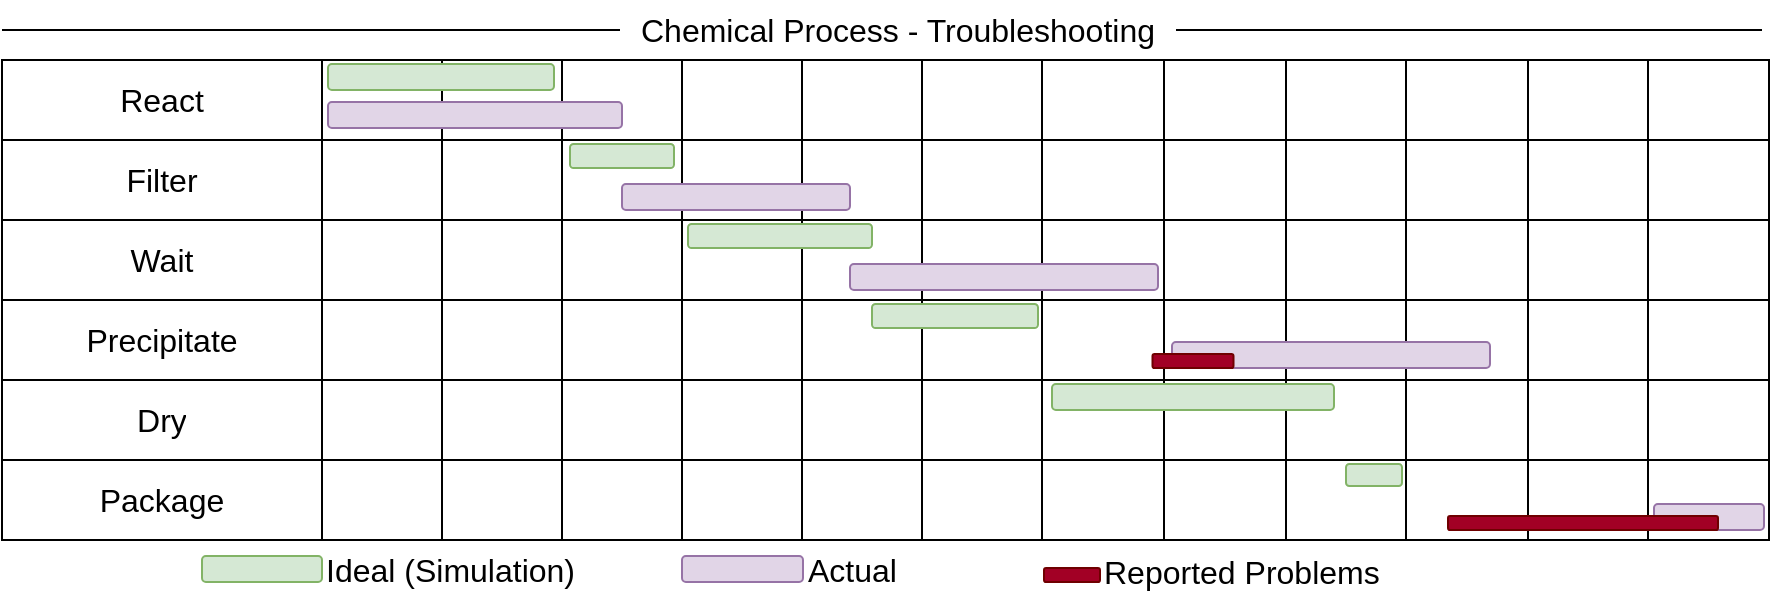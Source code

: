 <mxfile version="21.4.0" type="device">
  <diagram name="Page-1" id="h8MpHNE2w81b_B6gdyB-">
    <mxGraphModel dx="1377" dy="525" grid="0" gridSize="10" guides="1" tooltips="1" connect="1" arrows="1" fold="1" page="0" pageScale="1" pageWidth="1169" pageHeight="827" math="0" shadow="0">
      <root>
        <mxCell id="0" />
        <mxCell id="1" parent="0" />
        <mxCell id="vI6AWbMbZV98hCTdLwHw-1" value="" style="shape=table;startSize=0;container=1;collapsible=0;childLayout=tableLayout;fontSize=16;" vertex="1" parent="1">
          <mxGeometry x="-81" y="105" width="883.5" height="240" as="geometry" />
        </mxCell>
        <mxCell id="vI6AWbMbZV98hCTdLwHw-2" value="" style="shape=tableRow;horizontal=0;startSize=0;swimlaneHead=0;swimlaneBody=0;strokeColor=inherit;top=0;left=0;bottom=0;right=0;collapsible=0;dropTarget=0;fillColor=none;points=[[0,0.5],[1,0.5]];portConstraint=eastwest;fontSize=16;" vertex="1" parent="vI6AWbMbZV98hCTdLwHw-1">
          <mxGeometry width="883.5" height="40" as="geometry" />
        </mxCell>
        <mxCell id="vI6AWbMbZV98hCTdLwHw-3" value="React" style="shape=partialRectangle;html=1;whiteSpace=wrap;connectable=0;strokeColor=inherit;overflow=hidden;fillColor=none;top=0;left=0;bottom=0;right=0;pointerEvents=1;fontSize=16;" vertex="1" parent="vI6AWbMbZV98hCTdLwHw-2">
          <mxGeometry width="160" height="40" as="geometry">
            <mxRectangle width="160" height="40" as="alternateBounds" />
          </mxGeometry>
        </mxCell>
        <mxCell id="vI6AWbMbZV98hCTdLwHw-4" value="" style="shape=partialRectangle;html=1;whiteSpace=wrap;connectable=0;strokeColor=inherit;overflow=hidden;fillColor=none;top=0;left=0;bottom=0;right=0;pointerEvents=1;fontSize=16;" vertex="1" parent="vI6AWbMbZV98hCTdLwHw-2">
          <mxGeometry x="160" width="60" height="40" as="geometry">
            <mxRectangle width="60" height="40" as="alternateBounds" />
          </mxGeometry>
        </mxCell>
        <mxCell id="vI6AWbMbZV98hCTdLwHw-5" value="" style="shape=partialRectangle;html=1;whiteSpace=wrap;connectable=0;strokeColor=inherit;overflow=hidden;fillColor=none;top=0;left=0;bottom=0;right=0;pointerEvents=1;fontSize=16;" vertex="1" parent="vI6AWbMbZV98hCTdLwHw-2">
          <mxGeometry x="220" width="60" height="40" as="geometry">
            <mxRectangle width="60" height="40" as="alternateBounds" />
          </mxGeometry>
        </mxCell>
        <mxCell id="vI6AWbMbZV98hCTdLwHw-6" value="" style="shape=partialRectangle;html=1;whiteSpace=wrap;connectable=0;strokeColor=inherit;overflow=hidden;fillColor=none;top=0;left=0;bottom=0;right=0;pointerEvents=1;fontSize=16;" vertex="1" parent="vI6AWbMbZV98hCTdLwHw-2">
          <mxGeometry x="280" width="60" height="40" as="geometry">
            <mxRectangle width="60" height="40" as="alternateBounds" />
          </mxGeometry>
        </mxCell>
        <mxCell id="vI6AWbMbZV98hCTdLwHw-7" value="" style="shape=partialRectangle;html=1;whiteSpace=wrap;connectable=0;strokeColor=inherit;overflow=hidden;fillColor=none;top=0;left=0;bottom=0;right=0;pointerEvents=1;fontSize=16;" vertex="1" parent="vI6AWbMbZV98hCTdLwHw-2">
          <mxGeometry x="340" width="60" height="40" as="geometry">
            <mxRectangle width="60" height="40" as="alternateBounds" />
          </mxGeometry>
        </mxCell>
        <mxCell id="vI6AWbMbZV98hCTdLwHw-8" value="" style="shape=partialRectangle;html=1;whiteSpace=wrap;connectable=0;strokeColor=inherit;overflow=hidden;fillColor=none;top=0;left=0;bottom=0;right=0;pointerEvents=1;fontSize=16;" vertex="1" parent="vI6AWbMbZV98hCTdLwHw-2">
          <mxGeometry x="400" width="60" height="40" as="geometry">
            <mxRectangle width="60" height="40" as="alternateBounds" />
          </mxGeometry>
        </mxCell>
        <mxCell id="vI6AWbMbZV98hCTdLwHw-9" value="" style="shape=partialRectangle;html=1;whiteSpace=wrap;connectable=0;strokeColor=inherit;overflow=hidden;fillColor=none;top=0;left=0;bottom=0;right=0;pointerEvents=1;fontSize=16;" vertex="1" parent="vI6AWbMbZV98hCTdLwHw-2">
          <mxGeometry x="460" width="60" height="40" as="geometry">
            <mxRectangle width="60" height="40" as="alternateBounds" />
          </mxGeometry>
        </mxCell>
        <mxCell id="vI6AWbMbZV98hCTdLwHw-10" value="" style="shape=partialRectangle;html=1;whiteSpace=wrap;connectable=0;strokeColor=inherit;overflow=hidden;fillColor=none;top=0;left=0;bottom=0;right=0;pointerEvents=1;fontSize=16;" vertex="1" parent="vI6AWbMbZV98hCTdLwHw-2">
          <mxGeometry x="520" width="61" height="40" as="geometry">
            <mxRectangle width="61" height="40" as="alternateBounds" />
          </mxGeometry>
        </mxCell>
        <mxCell id="vI6AWbMbZV98hCTdLwHw-66" style="shape=partialRectangle;html=1;whiteSpace=wrap;connectable=0;strokeColor=inherit;overflow=hidden;fillColor=none;top=0;left=0;bottom=0;right=0;pointerEvents=1;fontSize=16;" vertex="1" parent="vI6AWbMbZV98hCTdLwHw-2">
          <mxGeometry x="581" width="61" height="40" as="geometry">
            <mxRectangle width="61" height="40" as="alternateBounds" />
          </mxGeometry>
        </mxCell>
        <mxCell id="vI6AWbMbZV98hCTdLwHw-60" style="shape=partialRectangle;html=1;whiteSpace=wrap;connectable=0;strokeColor=inherit;overflow=hidden;fillColor=none;top=0;left=0;bottom=0;right=0;pointerEvents=1;fontSize=16;" vertex="1" parent="vI6AWbMbZV98hCTdLwHw-2">
          <mxGeometry x="642" width="60" height="40" as="geometry">
            <mxRectangle width="60" height="40" as="alternateBounds" />
          </mxGeometry>
        </mxCell>
        <mxCell id="vI6AWbMbZV98hCTdLwHw-74" style="shape=partialRectangle;html=1;whiteSpace=wrap;connectable=0;strokeColor=inherit;overflow=hidden;fillColor=none;top=0;left=0;bottom=0;right=0;pointerEvents=1;fontSize=16;" vertex="1" parent="vI6AWbMbZV98hCTdLwHw-2">
          <mxGeometry x="702" width="61" height="40" as="geometry">
            <mxRectangle width="61" height="40" as="alternateBounds" />
          </mxGeometry>
        </mxCell>
        <mxCell id="vI6AWbMbZV98hCTdLwHw-80" style="shape=partialRectangle;html=1;whiteSpace=wrap;connectable=0;strokeColor=inherit;overflow=hidden;fillColor=none;top=0;left=0;bottom=0;right=0;pointerEvents=1;fontSize=16;" vertex="1" parent="vI6AWbMbZV98hCTdLwHw-2">
          <mxGeometry x="763" width="60" height="40" as="geometry">
            <mxRectangle width="60" height="40" as="alternateBounds" />
          </mxGeometry>
        </mxCell>
        <mxCell id="vI6AWbMbZV98hCTdLwHw-86" style="shape=partialRectangle;html=1;whiteSpace=wrap;connectable=0;strokeColor=inherit;overflow=hidden;fillColor=none;top=0;left=0;bottom=0;right=0;pointerEvents=1;fontSize=16;" vertex="1" parent="vI6AWbMbZV98hCTdLwHw-2">
          <mxGeometry x="823" width="61" height="40" as="geometry">
            <mxRectangle width="61" height="40" as="alternateBounds" />
          </mxGeometry>
        </mxCell>
        <mxCell id="vI6AWbMbZV98hCTdLwHw-11" value="" style="shape=tableRow;horizontal=0;startSize=0;swimlaneHead=0;swimlaneBody=0;strokeColor=inherit;top=0;left=0;bottom=0;right=0;collapsible=0;dropTarget=0;fillColor=none;points=[[0,0.5],[1,0.5]];portConstraint=eastwest;fontSize=16;" vertex="1" parent="vI6AWbMbZV98hCTdLwHw-1">
          <mxGeometry y="40" width="883.5" height="40" as="geometry" />
        </mxCell>
        <mxCell id="vI6AWbMbZV98hCTdLwHw-12" value="Filter" style="shape=partialRectangle;html=1;whiteSpace=wrap;connectable=0;strokeColor=inherit;overflow=hidden;fillColor=none;top=0;left=0;bottom=0;right=0;pointerEvents=1;fontSize=16;" vertex="1" parent="vI6AWbMbZV98hCTdLwHw-11">
          <mxGeometry width="160" height="40" as="geometry">
            <mxRectangle width="160" height="40" as="alternateBounds" />
          </mxGeometry>
        </mxCell>
        <mxCell id="vI6AWbMbZV98hCTdLwHw-13" value="" style="shape=partialRectangle;html=1;whiteSpace=wrap;connectable=0;strokeColor=inherit;overflow=hidden;fillColor=none;top=0;left=0;bottom=0;right=0;pointerEvents=1;fontSize=16;" vertex="1" parent="vI6AWbMbZV98hCTdLwHw-11">
          <mxGeometry x="160" width="60" height="40" as="geometry">
            <mxRectangle width="60" height="40" as="alternateBounds" />
          </mxGeometry>
        </mxCell>
        <mxCell id="vI6AWbMbZV98hCTdLwHw-14" value="" style="shape=partialRectangle;html=1;whiteSpace=wrap;connectable=0;strokeColor=inherit;overflow=hidden;fillColor=none;top=0;left=0;bottom=0;right=0;pointerEvents=1;fontSize=16;" vertex="1" parent="vI6AWbMbZV98hCTdLwHw-11">
          <mxGeometry x="220" width="60" height="40" as="geometry">
            <mxRectangle width="60" height="40" as="alternateBounds" />
          </mxGeometry>
        </mxCell>
        <mxCell id="vI6AWbMbZV98hCTdLwHw-15" value="" style="shape=partialRectangle;html=1;whiteSpace=wrap;connectable=0;strokeColor=inherit;overflow=hidden;fillColor=none;top=0;left=0;bottom=0;right=0;pointerEvents=1;fontSize=16;" vertex="1" parent="vI6AWbMbZV98hCTdLwHw-11">
          <mxGeometry x="280" width="60" height="40" as="geometry">
            <mxRectangle width="60" height="40" as="alternateBounds" />
          </mxGeometry>
        </mxCell>
        <mxCell id="vI6AWbMbZV98hCTdLwHw-16" value="" style="shape=partialRectangle;html=1;whiteSpace=wrap;connectable=0;strokeColor=inherit;overflow=hidden;fillColor=none;top=0;left=0;bottom=0;right=0;pointerEvents=1;fontSize=16;" vertex="1" parent="vI6AWbMbZV98hCTdLwHw-11">
          <mxGeometry x="340" width="60" height="40" as="geometry">
            <mxRectangle width="60" height="40" as="alternateBounds" />
          </mxGeometry>
        </mxCell>
        <mxCell id="vI6AWbMbZV98hCTdLwHw-17" value="" style="shape=partialRectangle;html=1;whiteSpace=wrap;connectable=0;strokeColor=inherit;overflow=hidden;fillColor=none;top=0;left=0;bottom=0;right=0;pointerEvents=1;fontSize=16;" vertex="1" parent="vI6AWbMbZV98hCTdLwHw-11">
          <mxGeometry x="400" width="60" height="40" as="geometry">
            <mxRectangle width="60" height="40" as="alternateBounds" />
          </mxGeometry>
        </mxCell>
        <mxCell id="vI6AWbMbZV98hCTdLwHw-18" value="" style="shape=partialRectangle;html=1;whiteSpace=wrap;connectable=0;strokeColor=inherit;overflow=hidden;fillColor=none;top=0;left=0;bottom=0;right=0;pointerEvents=1;fontSize=16;" vertex="1" parent="vI6AWbMbZV98hCTdLwHw-11">
          <mxGeometry x="460" width="60" height="40" as="geometry">
            <mxRectangle width="60" height="40" as="alternateBounds" />
          </mxGeometry>
        </mxCell>
        <mxCell id="vI6AWbMbZV98hCTdLwHw-19" value="" style="shape=partialRectangle;html=1;whiteSpace=wrap;connectable=0;strokeColor=inherit;overflow=hidden;fillColor=none;top=0;left=0;bottom=0;right=0;pointerEvents=1;fontSize=16;" vertex="1" parent="vI6AWbMbZV98hCTdLwHw-11">
          <mxGeometry x="520" width="61" height="40" as="geometry">
            <mxRectangle width="61" height="40" as="alternateBounds" />
          </mxGeometry>
        </mxCell>
        <mxCell id="vI6AWbMbZV98hCTdLwHw-67" style="shape=partialRectangle;html=1;whiteSpace=wrap;connectable=0;strokeColor=inherit;overflow=hidden;fillColor=none;top=0;left=0;bottom=0;right=0;pointerEvents=1;fontSize=16;" vertex="1" parent="vI6AWbMbZV98hCTdLwHw-11">
          <mxGeometry x="581" width="61" height="40" as="geometry">
            <mxRectangle width="61" height="40" as="alternateBounds" />
          </mxGeometry>
        </mxCell>
        <mxCell id="vI6AWbMbZV98hCTdLwHw-61" style="shape=partialRectangle;html=1;whiteSpace=wrap;connectable=0;strokeColor=inherit;overflow=hidden;fillColor=none;top=0;left=0;bottom=0;right=0;pointerEvents=1;fontSize=16;" vertex="1" parent="vI6AWbMbZV98hCTdLwHw-11">
          <mxGeometry x="642" width="60" height="40" as="geometry">
            <mxRectangle width="60" height="40" as="alternateBounds" />
          </mxGeometry>
        </mxCell>
        <mxCell id="vI6AWbMbZV98hCTdLwHw-75" style="shape=partialRectangle;html=1;whiteSpace=wrap;connectable=0;strokeColor=inherit;overflow=hidden;fillColor=none;top=0;left=0;bottom=0;right=0;pointerEvents=1;fontSize=16;" vertex="1" parent="vI6AWbMbZV98hCTdLwHw-11">
          <mxGeometry x="702" width="61" height="40" as="geometry">
            <mxRectangle width="61" height="40" as="alternateBounds" />
          </mxGeometry>
        </mxCell>
        <mxCell id="vI6AWbMbZV98hCTdLwHw-81" style="shape=partialRectangle;html=1;whiteSpace=wrap;connectable=0;strokeColor=inherit;overflow=hidden;fillColor=none;top=0;left=0;bottom=0;right=0;pointerEvents=1;fontSize=16;" vertex="1" parent="vI6AWbMbZV98hCTdLwHw-11">
          <mxGeometry x="763" width="60" height="40" as="geometry">
            <mxRectangle width="60" height="40" as="alternateBounds" />
          </mxGeometry>
        </mxCell>
        <mxCell id="vI6AWbMbZV98hCTdLwHw-87" style="shape=partialRectangle;html=1;whiteSpace=wrap;connectable=0;strokeColor=inherit;overflow=hidden;fillColor=none;top=0;left=0;bottom=0;right=0;pointerEvents=1;fontSize=16;" vertex="1" parent="vI6AWbMbZV98hCTdLwHw-11">
          <mxGeometry x="823" width="61" height="40" as="geometry">
            <mxRectangle width="61" height="40" as="alternateBounds" />
          </mxGeometry>
        </mxCell>
        <mxCell id="vI6AWbMbZV98hCTdLwHw-20" value="" style="shape=tableRow;horizontal=0;startSize=0;swimlaneHead=0;swimlaneBody=0;strokeColor=inherit;top=0;left=0;bottom=0;right=0;collapsible=0;dropTarget=0;fillColor=none;points=[[0,0.5],[1,0.5]];portConstraint=eastwest;fontSize=16;" vertex="1" parent="vI6AWbMbZV98hCTdLwHw-1">
          <mxGeometry y="80" width="883.5" height="40" as="geometry" />
        </mxCell>
        <mxCell id="vI6AWbMbZV98hCTdLwHw-21" value="Wait" style="shape=partialRectangle;html=1;whiteSpace=wrap;connectable=0;strokeColor=inherit;overflow=hidden;fillColor=none;top=0;left=0;bottom=0;right=0;pointerEvents=1;fontSize=16;" vertex="1" parent="vI6AWbMbZV98hCTdLwHw-20">
          <mxGeometry width="160" height="40" as="geometry">
            <mxRectangle width="160" height="40" as="alternateBounds" />
          </mxGeometry>
        </mxCell>
        <mxCell id="vI6AWbMbZV98hCTdLwHw-22" value="" style="shape=partialRectangle;html=1;whiteSpace=wrap;connectable=0;strokeColor=inherit;overflow=hidden;fillColor=none;top=0;left=0;bottom=0;right=0;pointerEvents=1;fontSize=16;" vertex="1" parent="vI6AWbMbZV98hCTdLwHw-20">
          <mxGeometry x="160" width="60" height="40" as="geometry">
            <mxRectangle width="60" height="40" as="alternateBounds" />
          </mxGeometry>
        </mxCell>
        <mxCell id="vI6AWbMbZV98hCTdLwHw-23" value="" style="shape=partialRectangle;html=1;whiteSpace=wrap;connectable=0;strokeColor=inherit;overflow=hidden;fillColor=none;top=0;left=0;bottom=0;right=0;pointerEvents=1;fontSize=16;" vertex="1" parent="vI6AWbMbZV98hCTdLwHw-20">
          <mxGeometry x="220" width="60" height="40" as="geometry">
            <mxRectangle width="60" height="40" as="alternateBounds" />
          </mxGeometry>
        </mxCell>
        <mxCell id="vI6AWbMbZV98hCTdLwHw-24" value="" style="shape=partialRectangle;html=1;whiteSpace=wrap;connectable=0;strokeColor=inherit;overflow=hidden;fillColor=none;top=0;left=0;bottom=0;right=0;pointerEvents=1;fontSize=16;" vertex="1" parent="vI6AWbMbZV98hCTdLwHw-20">
          <mxGeometry x="280" width="60" height="40" as="geometry">
            <mxRectangle width="60" height="40" as="alternateBounds" />
          </mxGeometry>
        </mxCell>
        <mxCell id="vI6AWbMbZV98hCTdLwHw-25" value="" style="shape=partialRectangle;html=1;whiteSpace=wrap;connectable=0;strokeColor=inherit;overflow=hidden;fillColor=none;top=0;left=0;bottom=0;right=0;pointerEvents=1;fontSize=16;" vertex="1" parent="vI6AWbMbZV98hCTdLwHw-20">
          <mxGeometry x="340" width="60" height="40" as="geometry">
            <mxRectangle width="60" height="40" as="alternateBounds" />
          </mxGeometry>
        </mxCell>
        <mxCell id="vI6AWbMbZV98hCTdLwHw-26" value="" style="shape=partialRectangle;html=1;whiteSpace=wrap;connectable=0;strokeColor=inherit;overflow=hidden;fillColor=none;top=0;left=0;bottom=0;right=0;pointerEvents=1;fontSize=16;" vertex="1" parent="vI6AWbMbZV98hCTdLwHw-20">
          <mxGeometry x="400" width="60" height="40" as="geometry">
            <mxRectangle width="60" height="40" as="alternateBounds" />
          </mxGeometry>
        </mxCell>
        <mxCell id="vI6AWbMbZV98hCTdLwHw-27" value="" style="shape=partialRectangle;html=1;whiteSpace=wrap;connectable=0;strokeColor=inherit;overflow=hidden;fillColor=none;top=0;left=0;bottom=0;right=0;pointerEvents=1;fontSize=16;" vertex="1" parent="vI6AWbMbZV98hCTdLwHw-20">
          <mxGeometry x="460" width="60" height="40" as="geometry">
            <mxRectangle width="60" height="40" as="alternateBounds" />
          </mxGeometry>
        </mxCell>
        <mxCell id="vI6AWbMbZV98hCTdLwHw-28" value="" style="shape=partialRectangle;html=1;whiteSpace=wrap;connectable=0;strokeColor=inherit;overflow=hidden;fillColor=none;top=0;left=0;bottom=0;right=0;pointerEvents=1;fontSize=16;" vertex="1" parent="vI6AWbMbZV98hCTdLwHw-20">
          <mxGeometry x="520" width="61" height="40" as="geometry">
            <mxRectangle width="61" height="40" as="alternateBounds" />
          </mxGeometry>
        </mxCell>
        <mxCell id="vI6AWbMbZV98hCTdLwHw-68" style="shape=partialRectangle;html=1;whiteSpace=wrap;connectable=0;strokeColor=inherit;overflow=hidden;fillColor=none;top=0;left=0;bottom=0;right=0;pointerEvents=1;fontSize=16;" vertex="1" parent="vI6AWbMbZV98hCTdLwHw-20">
          <mxGeometry x="581" width="61" height="40" as="geometry">
            <mxRectangle width="61" height="40" as="alternateBounds" />
          </mxGeometry>
        </mxCell>
        <mxCell id="vI6AWbMbZV98hCTdLwHw-62" style="shape=partialRectangle;html=1;whiteSpace=wrap;connectable=0;strokeColor=inherit;overflow=hidden;fillColor=none;top=0;left=0;bottom=0;right=0;pointerEvents=1;fontSize=16;" vertex="1" parent="vI6AWbMbZV98hCTdLwHw-20">
          <mxGeometry x="642" width="60" height="40" as="geometry">
            <mxRectangle width="60" height="40" as="alternateBounds" />
          </mxGeometry>
        </mxCell>
        <mxCell id="vI6AWbMbZV98hCTdLwHw-76" style="shape=partialRectangle;html=1;whiteSpace=wrap;connectable=0;strokeColor=inherit;overflow=hidden;fillColor=none;top=0;left=0;bottom=0;right=0;pointerEvents=1;fontSize=16;" vertex="1" parent="vI6AWbMbZV98hCTdLwHw-20">
          <mxGeometry x="702" width="61" height="40" as="geometry">
            <mxRectangle width="61" height="40" as="alternateBounds" />
          </mxGeometry>
        </mxCell>
        <mxCell id="vI6AWbMbZV98hCTdLwHw-82" style="shape=partialRectangle;html=1;whiteSpace=wrap;connectable=0;strokeColor=inherit;overflow=hidden;fillColor=none;top=0;left=0;bottom=0;right=0;pointerEvents=1;fontSize=16;" vertex="1" parent="vI6AWbMbZV98hCTdLwHw-20">
          <mxGeometry x="763" width="60" height="40" as="geometry">
            <mxRectangle width="60" height="40" as="alternateBounds" />
          </mxGeometry>
        </mxCell>
        <mxCell id="vI6AWbMbZV98hCTdLwHw-88" style="shape=partialRectangle;html=1;whiteSpace=wrap;connectable=0;strokeColor=inherit;overflow=hidden;fillColor=none;top=0;left=0;bottom=0;right=0;pointerEvents=1;fontSize=16;" vertex="1" parent="vI6AWbMbZV98hCTdLwHw-20">
          <mxGeometry x="823" width="61" height="40" as="geometry">
            <mxRectangle width="61" height="40" as="alternateBounds" />
          </mxGeometry>
        </mxCell>
        <mxCell id="vI6AWbMbZV98hCTdLwHw-29" value="" style="shape=tableRow;horizontal=0;startSize=0;swimlaneHead=0;swimlaneBody=0;strokeColor=inherit;top=0;left=0;bottom=0;right=0;collapsible=0;dropTarget=0;fillColor=none;points=[[0,0.5],[1,0.5]];portConstraint=eastwest;fontSize=16;" vertex="1" parent="vI6AWbMbZV98hCTdLwHw-1">
          <mxGeometry y="120" width="883.5" height="40" as="geometry" />
        </mxCell>
        <mxCell id="vI6AWbMbZV98hCTdLwHw-30" value="Precipitate" style="shape=partialRectangle;html=1;whiteSpace=wrap;connectable=0;strokeColor=inherit;overflow=hidden;fillColor=none;top=0;left=0;bottom=0;right=0;pointerEvents=1;fontSize=16;" vertex="1" parent="vI6AWbMbZV98hCTdLwHw-29">
          <mxGeometry width="160" height="40" as="geometry">
            <mxRectangle width="160" height="40" as="alternateBounds" />
          </mxGeometry>
        </mxCell>
        <mxCell id="vI6AWbMbZV98hCTdLwHw-31" value="" style="shape=partialRectangle;html=1;whiteSpace=wrap;connectable=0;strokeColor=inherit;overflow=hidden;fillColor=none;top=0;left=0;bottom=0;right=0;pointerEvents=1;fontSize=16;" vertex="1" parent="vI6AWbMbZV98hCTdLwHw-29">
          <mxGeometry x="160" width="60" height="40" as="geometry">
            <mxRectangle width="60" height="40" as="alternateBounds" />
          </mxGeometry>
        </mxCell>
        <mxCell id="vI6AWbMbZV98hCTdLwHw-32" value="" style="shape=partialRectangle;html=1;whiteSpace=wrap;connectable=0;strokeColor=inherit;overflow=hidden;fillColor=none;top=0;left=0;bottom=0;right=0;pointerEvents=1;fontSize=16;" vertex="1" parent="vI6AWbMbZV98hCTdLwHw-29">
          <mxGeometry x="220" width="60" height="40" as="geometry">
            <mxRectangle width="60" height="40" as="alternateBounds" />
          </mxGeometry>
        </mxCell>
        <mxCell id="vI6AWbMbZV98hCTdLwHw-33" value="" style="shape=partialRectangle;html=1;whiteSpace=wrap;connectable=0;strokeColor=inherit;overflow=hidden;fillColor=none;top=0;left=0;bottom=0;right=0;pointerEvents=1;fontSize=16;" vertex="1" parent="vI6AWbMbZV98hCTdLwHw-29">
          <mxGeometry x="280" width="60" height="40" as="geometry">
            <mxRectangle width="60" height="40" as="alternateBounds" />
          </mxGeometry>
        </mxCell>
        <mxCell id="vI6AWbMbZV98hCTdLwHw-34" value="" style="shape=partialRectangle;html=1;whiteSpace=wrap;connectable=0;strokeColor=inherit;overflow=hidden;fillColor=none;top=0;left=0;bottom=0;right=0;pointerEvents=1;fontSize=16;" vertex="1" parent="vI6AWbMbZV98hCTdLwHw-29">
          <mxGeometry x="340" width="60" height="40" as="geometry">
            <mxRectangle width="60" height="40" as="alternateBounds" />
          </mxGeometry>
        </mxCell>
        <mxCell id="vI6AWbMbZV98hCTdLwHw-35" value="" style="shape=partialRectangle;html=1;whiteSpace=wrap;connectable=0;strokeColor=inherit;overflow=hidden;fillColor=none;top=0;left=0;bottom=0;right=0;pointerEvents=1;fontSize=16;" vertex="1" parent="vI6AWbMbZV98hCTdLwHw-29">
          <mxGeometry x="400" width="60" height="40" as="geometry">
            <mxRectangle width="60" height="40" as="alternateBounds" />
          </mxGeometry>
        </mxCell>
        <mxCell id="vI6AWbMbZV98hCTdLwHw-36" value="" style="shape=partialRectangle;html=1;whiteSpace=wrap;connectable=0;strokeColor=inherit;overflow=hidden;fillColor=none;top=0;left=0;bottom=0;right=0;pointerEvents=1;fontSize=16;" vertex="1" parent="vI6AWbMbZV98hCTdLwHw-29">
          <mxGeometry x="460" width="60" height="40" as="geometry">
            <mxRectangle width="60" height="40" as="alternateBounds" />
          </mxGeometry>
        </mxCell>
        <mxCell id="vI6AWbMbZV98hCTdLwHw-37" value="" style="shape=partialRectangle;html=1;whiteSpace=wrap;connectable=0;strokeColor=inherit;overflow=hidden;fillColor=none;top=0;left=0;bottom=0;right=0;pointerEvents=1;fontSize=16;" vertex="1" parent="vI6AWbMbZV98hCTdLwHw-29">
          <mxGeometry x="520" width="61" height="40" as="geometry">
            <mxRectangle width="61" height="40" as="alternateBounds" />
          </mxGeometry>
        </mxCell>
        <mxCell id="vI6AWbMbZV98hCTdLwHw-69" style="shape=partialRectangle;html=1;whiteSpace=wrap;connectable=0;strokeColor=inherit;overflow=hidden;fillColor=none;top=0;left=0;bottom=0;right=0;pointerEvents=1;fontSize=16;" vertex="1" parent="vI6AWbMbZV98hCTdLwHw-29">
          <mxGeometry x="581" width="61" height="40" as="geometry">
            <mxRectangle width="61" height="40" as="alternateBounds" />
          </mxGeometry>
        </mxCell>
        <mxCell id="vI6AWbMbZV98hCTdLwHw-63" style="shape=partialRectangle;html=1;whiteSpace=wrap;connectable=0;strokeColor=inherit;overflow=hidden;fillColor=none;top=0;left=0;bottom=0;right=0;pointerEvents=1;fontSize=16;" vertex="1" parent="vI6AWbMbZV98hCTdLwHw-29">
          <mxGeometry x="642" width="60" height="40" as="geometry">
            <mxRectangle width="60" height="40" as="alternateBounds" />
          </mxGeometry>
        </mxCell>
        <mxCell id="vI6AWbMbZV98hCTdLwHw-77" style="shape=partialRectangle;html=1;whiteSpace=wrap;connectable=0;strokeColor=inherit;overflow=hidden;fillColor=none;top=0;left=0;bottom=0;right=0;pointerEvents=1;fontSize=16;" vertex="1" parent="vI6AWbMbZV98hCTdLwHw-29">
          <mxGeometry x="702" width="61" height="40" as="geometry">
            <mxRectangle width="61" height="40" as="alternateBounds" />
          </mxGeometry>
        </mxCell>
        <mxCell id="vI6AWbMbZV98hCTdLwHw-83" style="shape=partialRectangle;html=1;whiteSpace=wrap;connectable=0;strokeColor=inherit;overflow=hidden;fillColor=none;top=0;left=0;bottom=0;right=0;pointerEvents=1;fontSize=16;" vertex="1" parent="vI6AWbMbZV98hCTdLwHw-29">
          <mxGeometry x="763" width="60" height="40" as="geometry">
            <mxRectangle width="60" height="40" as="alternateBounds" />
          </mxGeometry>
        </mxCell>
        <mxCell id="vI6AWbMbZV98hCTdLwHw-89" style="shape=partialRectangle;html=1;whiteSpace=wrap;connectable=0;strokeColor=inherit;overflow=hidden;fillColor=none;top=0;left=0;bottom=0;right=0;pointerEvents=1;fontSize=16;" vertex="1" parent="vI6AWbMbZV98hCTdLwHw-29">
          <mxGeometry x="823" width="61" height="40" as="geometry">
            <mxRectangle width="61" height="40" as="alternateBounds" />
          </mxGeometry>
        </mxCell>
        <mxCell id="vI6AWbMbZV98hCTdLwHw-38" value="" style="shape=tableRow;horizontal=0;startSize=0;swimlaneHead=0;swimlaneBody=0;strokeColor=inherit;top=0;left=0;bottom=0;right=0;collapsible=0;dropTarget=0;fillColor=none;points=[[0,0.5],[1,0.5]];portConstraint=eastwest;fontSize=16;" vertex="1" parent="vI6AWbMbZV98hCTdLwHw-1">
          <mxGeometry y="160" width="883.5" height="40" as="geometry" />
        </mxCell>
        <mxCell id="vI6AWbMbZV98hCTdLwHw-39" value="Dry" style="shape=partialRectangle;html=1;whiteSpace=wrap;connectable=0;strokeColor=inherit;overflow=hidden;fillColor=none;top=0;left=0;bottom=0;right=0;pointerEvents=1;fontSize=16;" vertex="1" parent="vI6AWbMbZV98hCTdLwHw-38">
          <mxGeometry width="160" height="40" as="geometry">
            <mxRectangle width="160" height="40" as="alternateBounds" />
          </mxGeometry>
        </mxCell>
        <mxCell id="vI6AWbMbZV98hCTdLwHw-40" value="" style="shape=partialRectangle;html=1;whiteSpace=wrap;connectable=0;strokeColor=inherit;overflow=hidden;fillColor=none;top=0;left=0;bottom=0;right=0;pointerEvents=1;fontSize=16;" vertex="1" parent="vI6AWbMbZV98hCTdLwHw-38">
          <mxGeometry x="160" width="60" height="40" as="geometry">
            <mxRectangle width="60" height="40" as="alternateBounds" />
          </mxGeometry>
        </mxCell>
        <mxCell id="vI6AWbMbZV98hCTdLwHw-41" value="" style="shape=partialRectangle;html=1;whiteSpace=wrap;connectable=0;strokeColor=inherit;overflow=hidden;fillColor=none;top=0;left=0;bottom=0;right=0;pointerEvents=1;fontSize=16;" vertex="1" parent="vI6AWbMbZV98hCTdLwHw-38">
          <mxGeometry x="220" width="60" height="40" as="geometry">
            <mxRectangle width="60" height="40" as="alternateBounds" />
          </mxGeometry>
        </mxCell>
        <mxCell id="vI6AWbMbZV98hCTdLwHw-42" value="" style="shape=partialRectangle;html=1;whiteSpace=wrap;connectable=0;strokeColor=inherit;overflow=hidden;fillColor=none;top=0;left=0;bottom=0;right=0;pointerEvents=1;fontSize=16;" vertex="1" parent="vI6AWbMbZV98hCTdLwHw-38">
          <mxGeometry x="280" width="60" height="40" as="geometry">
            <mxRectangle width="60" height="40" as="alternateBounds" />
          </mxGeometry>
        </mxCell>
        <mxCell id="vI6AWbMbZV98hCTdLwHw-43" value="" style="shape=partialRectangle;html=1;whiteSpace=wrap;connectable=0;strokeColor=inherit;overflow=hidden;fillColor=none;top=0;left=0;bottom=0;right=0;pointerEvents=1;fontSize=16;" vertex="1" parent="vI6AWbMbZV98hCTdLwHw-38">
          <mxGeometry x="340" width="60" height="40" as="geometry">
            <mxRectangle width="60" height="40" as="alternateBounds" />
          </mxGeometry>
        </mxCell>
        <mxCell id="vI6AWbMbZV98hCTdLwHw-44" value="" style="shape=partialRectangle;html=1;whiteSpace=wrap;connectable=0;strokeColor=inherit;overflow=hidden;fillColor=none;top=0;left=0;bottom=0;right=0;pointerEvents=1;fontSize=16;" vertex="1" parent="vI6AWbMbZV98hCTdLwHw-38">
          <mxGeometry x="400" width="60" height="40" as="geometry">
            <mxRectangle width="60" height="40" as="alternateBounds" />
          </mxGeometry>
        </mxCell>
        <mxCell id="vI6AWbMbZV98hCTdLwHw-45" value="" style="shape=partialRectangle;html=1;whiteSpace=wrap;connectable=0;strokeColor=inherit;overflow=hidden;fillColor=none;top=0;left=0;bottom=0;right=0;pointerEvents=1;fontSize=16;" vertex="1" parent="vI6AWbMbZV98hCTdLwHw-38">
          <mxGeometry x="460" width="60" height="40" as="geometry">
            <mxRectangle width="60" height="40" as="alternateBounds" />
          </mxGeometry>
        </mxCell>
        <mxCell id="vI6AWbMbZV98hCTdLwHw-46" value="" style="shape=partialRectangle;html=1;whiteSpace=wrap;connectable=0;strokeColor=inherit;overflow=hidden;fillColor=none;top=0;left=0;bottom=0;right=0;pointerEvents=1;fontSize=16;" vertex="1" parent="vI6AWbMbZV98hCTdLwHw-38">
          <mxGeometry x="520" width="61" height="40" as="geometry">
            <mxRectangle width="61" height="40" as="alternateBounds" />
          </mxGeometry>
        </mxCell>
        <mxCell id="vI6AWbMbZV98hCTdLwHw-70" style="shape=partialRectangle;html=1;whiteSpace=wrap;connectable=0;strokeColor=inherit;overflow=hidden;fillColor=none;top=0;left=0;bottom=0;right=0;pointerEvents=1;fontSize=16;" vertex="1" parent="vI6AWbMbZV98hCTdLwHw-38">
          <mxGeometry x="581" width="61" height="40" as="geometry">
            <mxRectangle width="61" height="40" as="alternateBounds" />
          </mxGeometry>
        </mxCell>
        <mxCell id="vI6AWbMbZV98hCTdLwHw-64" style="shape=partialRectangle;html=1;whiteSpace=wrap;connectable=0;strokeColor=inherit;overflow=hidden;fillColor=none;top=0;left=0;bottom=0;right=0;pointerEvents=1;fontSize=16;" vertex="1" parent="vI6AWbMbZV98hCTdLwHw-38">
          <mxGeometry x="642" width="60" height="40" as="geometry">
            <mxRectangle width="60" height="40" as="alternateBounds" />
          </mxGeometry>
        </mxCell>
        <mxCell id="vI6AWbMbZV98hCTdLwHw-78" style="shape=partialRectangle;html=1;whiteSpace=wrap;connectable=0;strokeColor=inherit;overflow=hidden;fillColor=none;top=0;left=0;bottom=0;right=0;pointerEvents=1;fontSize=16;" vertex="1" parent="vI6AWbMbZV98hCTdLwHw-38">
          <mxGeometry x="702" width="61" height="40" as="geometry">
            <mxRectangle width="61" height="40" as="alternateBounds" />
          </mxGeometry>
        </mxCell>
        <mxCell id="vI6AWbMbZV98hCTdLwHw-84" style="shape=partialRectangle;html=1;whiteSpace=wrap;connectable=0;strokeColor=inherit;overflow=hidden;fillColor=none;top=0;left=0;bottom=0;right=0;pointerEvents=1;fontSize=16;" vertex="1" parent="vI6AWbMbZV98hCTdLwHw-38">
          <mxGeometry x="763" width="60" height="40" as="geometry">
            <mxRectangle width="60" height="40" as="alternateBounds" />
          </mxGeometry>
        </mxCell>
        <mxCell id="vI6AWbMbZV98hCTdLwHw-90" style="shape=partialRectangle;html=1;whiteSpace=wrap;connectable=0;strokeColor=inherit;overflow=hidden;fillColor=none;top=0;left=0;bottom=0;right=0;pointerEvents=1;fontSize=16;" vertex="1" parent="vI6AWbMbZV98hCTdLwHw-38">
          <mxGeometry x="823" width="61" height="40" as="geometry">
            <mxRectangle width="61" height="40" as="alternateBounds" />
          </mxGeometry>
        </mxCell>
        <mxCell id="vI6AWbMbZV98hCTdLwHw-47" style="shape=tableRow;horizontal=0;startSize=0;swimlaneHead=0;swimlaneBody=0;strokeColor=inherit;top=0;left=0;bottom=0;right=0;collapsible=0;dropTarget=0;fillColor=none;points=[[0,0.5],[1,0.5]];portConstraint=eastwest;fontSize=16;" vertex="1" parent="vI6AWbMbZV98hCTdLwHw-1">
          <mxGeometry y="200" width="883.5" height="40" as="geometry" />
        </mxCell>
        <mxCell id="vI6AWbMbZV98hCTdLwHw-48" value="Package" style="shape=partialRectangle;html=1;whiteSpace=wrap;connectable=0;strokeColor=inherit;overflow=hidden;fillColor=none;top=0;left=0;bottom=0;right=0;pointerEvents=1;fontSize=16;" vertex="1" parent="vI6AWbMbZV98hCTdLwHw-47">
          <mxGeometry width="160" height="40" as="geometry">
            <mxRectangle width="160" height="40" as="alternateBounds" />
          </mxGeometry>
        </mxCell>
        <mxCell id="vI6AWbMbZV98hCTdLwHw-49" style="shape=partialRectangle;html=1;whiteSpace=wrap;connectable=0;strokeColor=inherit;overflow=hidden;fillColor=none;top=0;left=0;bottom=0;right=0;pointerEvents=1;fontSize=16;" vertex="1" parent="vI6AWbMbZV98hCTdLwHw-47">
          <mxGeometry x="160" width="60" height="40" as="geometry">
            <mxRectangle width="60" height="40" as="alternateBounds" />
          </mxGeometry>
        </mxCell>
        <mxCell id="vI6AWbMbZV98hCTdLwHw-50" style="shape=partialRectangle;html=1;whiteSpace=wrap;connectable=0;strokeColor=inherit;overflow=hidden;fillColor=none;top=0;left=0;bottom=0;right=0;pointerEvents=1;fontSize=16;" vertex="1" parent="vI6AWbMbZV98hCTdLwHw-47">
          <mxGeometry x="220" width="60" height="40" as="geometry">
            <mxRectangle width="60" height="40" as="alternateBounds" />
          </mxGeometry>
        </mxCell>
        <mxCell id="vI6AWbMbZV98hCTdLwHw-51" style="shape=partialRectangle;html=1;whiteSpace=wrap;connectable=0;strokeColor=inherit;overflow=hidden;fillColor=none;top=0;left=0;bottom=0;right=0;pointerEvents=1;fontSize=16;" vertex="1" parent="vI6AWbMbZV98hCTdLwHw-47">
          <mxGeometry x="280" width="60" height="40" as="geometry">
            <mxRectangle width="60" height="40" as="alternateBounds" />
          </mxGeometry>
        </mxCell>
        <mxCell id="vI6AWbMbZV98hCTdLwHw-52" style="shape=partialRectangle;html=1;whiteSpace=wrap;connectable=0;strokeColor=inherit;overflow=hidden;fillColor=none;top=0;left=0;bottom=0;right=0;pointerEvents=1;fontSize=16;" vertex="1" parent="vI6AWbMbZV98hCTdLwHw-47">
          <mxGeometry x="340" width="60" height="40" as="geometry">
            <mxRectangle width="60" height="40" as="alternateBounds" />
          </mxGeometry>
        </mxCell>
        <mxCell id="vI6AWbMbZV98hCTdLwHw-53" style="shape=partialRectangle;html=1;whiteSpace=wrap;connectable=0;strokeColor=inherit;overflow=hidden;fillColor=none;top=0;left=0;bottom=0;right=0;pointerEvents=1;fontSize=16;" vertex="1" parent="vI6AWbMbZV98hCTdLwHw-47">
          <mxGeometry x="400" width="60" height="40" as="geometry">
            <mxRectangle width="60" height="40" as="alternateBounds" />
          </mxGeometry>
        </mxCell>
        <mxCell id="vI6AWbMbZV98hCTdLwHw-54" style="shape=partialRectangle;html=1;whiteSpace=wrap;connectable=0;strokeColor=inherit;overflow=hidden;fillColor=none;top=0;left=0;bottom=0;right=0;pointerEvents=1;fontSize=16;" vertex="1" parent="vI6AWbMbZV98hCTdLwHw-47">
          <mxGeometry x="460" width="60" height="40" as="geometry">
            <mxRectangle width="60" height="40" as="alternateBounds" />
          </mxGeometry>
        </mxCell>
        <mxCell id="vI6AWbMbZV98hCTdLwHw-55" style="shape=partialRectangle;html=1;whiteSpace=wrap;connectable=0;strokeColor=inherit;overflow=hidden;fillColor=none;top=0;left=0;bottom=0;right=0;pointerEvents=1;fontSize=16;" vertex="1" parent="vI6AWbMbZV98hCTdLwHw-47">
          <mxGeometry x="520" width="61" height="40" as="geometry">
            <mxRectangle width="61" height="40" as="alternateBounds" />
          </mxGeometry>
        </mxCell>
        <mxCell id="vI6AWbMbZV98hCTdLwHw-71" style="shape=partialRectangle;html=1;whiteSpace=wrap;connectable=0;strokeColor=inherit;overflow=hidden;fillColor=none;top=0;left=0;bottom=0;right=0;pointerEvents=1;fontSize=16;" vertex="1" parent="vI6AWbMbZV98hCTdLwHw-47">
          <mxGeometry x="581" width="61" height="40" as="geometry">
            <mxRectangle width="61" height="40" as="alternateBounds" />
          </mxGeometry>
        </mxCell>
        <mxCell id="vI6AWbMbZV98hCTdLwHw-65" style="shape=partialRectangle;html=1;whiteSpace=wrap;connectable=0;strokeColor=inherit;overflow=hidden;fillColor=none;top=0;left=0;bottom=0;right=0;pointerEvents=1;fontSize=16;" vertex="1" parent="vI6AWbMbZV98hCTdLwHw-47">
          <mxGeometry x="642" width="60" height="40" as="geometry">
            <mxRectangle width="60" height="40" as="alternateBounds" />
          </mxGeometry>
        </mxCell>
        <mxCell id="vI6AWbMbZV98hCTdLwHw-79" style="shape=partialRectangle;html=1;whiteSpace=wrap;connectable=0;strokeColor=inherit;overflow=hidden;fillColor=none;top=0;left=0;bottom=0;right=0;pointerEvents=1;fontSize=16;" vertex="1" parent="vI6AWbMbZV98hCTdLwHw-47">
          <mxGeometry x="702" width="61" height="40" as="geometry">
            <mxRectangle width="61" height="40" as="alternateBounds" />
          </mxGeometry>
        </mxCell>
        <mxCell id="vI6AWbMbZV98hCTdLwHw-85" style="shape=partialRectangle;html=1;whiteSpace=wrap;connectable=0;strokeColor=inherit;overflow=hidden;fillColor=none;top=0;left=0;bottom=0;right=0;pointerEvents=1;fontSize=16;" vertex="1" parent="vI6AWbMbZV98hCTdLwHw-47">
          <mxGeometry x="763" width="60" height="40" as="geometry">
            <mxRectangle width="60" height="40" as="alternateBounds" />
          </mxGeometry>
        </mxCell>
        <mxCell id="vI6AWbMbZV98hCTdLwHw-91" style="shape=partialRectangle;html=1;whiteSpace=wrap;connectable=0;strokeColor=inherit;overflow=hidden;fillColor=none;top=0;left=0;bottom=0;right=0;pointerEvents=1;fontSize=16;" vertex="1" parent="vI6AWbMbZV98hCTdLwHw-47">
          <mxGeometry x="823" width="61" height="40" as="geometry">
            <mxRectangle width="61" height="40" as="alternateBounds" />
          </mxGeometry>
        </mxCell>
        <mxCell id="vI6AWbMbZV98hCTdLwHw-56" value="" style="rounded=1;whiteSpace=wrap;html=1;fontSize=16;fillColor=#d5e8d4;strokeColor=#82b366;" vertex="1" parent="1">
          <mxGeometry x="82" y="107" width="113" height="13" as="geometry" />
        </mxCell>
        <mxCell id="vI6AWbMbZV98hCTdLwHw-57" value="" style="rounded=1;whiteSpace=wrap;html=1;fontSize=16;fillColor=#d5e8d4;strokeColor=#82b366;" vertex="1" parent="1">
          <mxGeometry x="203" y="147" width="52" height="12" as="geometry" />
        </mxCell>
        <mxCell id="vI6AWbMbZV98hCTdLwHw-58" value="" style="rounded=1;whiteSpace=wrap;html=1;fontSize=16;fillColor=#d5e8d4;strokeColor=#82b366;" vertex="1" parent="1">
          <mxGeometry x="262" y="187" width="92" height="12" as="geometry" />
        </mxCell>
        <mxCell id="vI6AWbMbZV98hCTdLwHw-59" value="" style="rounded=1;whiteSpace=wrap;html=1;fontSize=16;fillColor=#d5e8d4;strokeColor=#82b366;" vertex="1" parent="1">
          <mxGeometry x="354" y="227" width="83" height="12" as="geometry" />
        </mxCell>
        <mxCell id="vI6AWbMbZV98hCTdLwHw-72" value="" style="rounded=1;whiteSpace=wrap;html=1;fontSize=16;fillColor=#d5e8d4;strokeColor=#82b366;" vertex="1" parent="1">
          <mxGeometry x="444" y="267" width="141" height="13" as="geometry" />
        </mxCell>
        <mxCell id="vI6AWbMbZV98hCTdLwHw-73" value="" style="rounded=1;whiteSpace=wrap;html=1;fontSize=16;fillColor=#d5e8d4;strokeColor=#82b366;" vertex="1" parent="1">
          <mxGeometry x="591" y="307" width="28" height="11" as="geometry" />
        </mxCell>
        <mxCell id="vI6AWbMbZV98hCTdLwHw-92" value="" style="rounded=1;whiteSpace=wrap;html=1;fontSize=16;fillColor=#e1d5e7;strokeColor=#9673a6;" vertex="1" parent="1">
          <mxGeometry x="82" y="126" width="147" height="13" as="geometry" />
        </mxCell>
        <mxCell id="vI6AWbMbZV98hCTdLwHw-93" value="" style="rounded=1;whiteSpace=wrap;html=1;fontSize=16;fillColor=#e1d5e7;strokeColor=#9673a6;" vertex="1" parent="1">
          <mxGeometry x="229" y="167" width="114" height="13" as="geometry" />
        </mxCell>
        <mxCell id="vI6AWbMbZV98hCTdLwHw-94" value="" style="rounded=1;whiteSpace=wrap;html=1;fontSize=16;fillColor=#e1d5e7;strokeColor=#9673a6;" vertex="1" parent="1">
          <mxGeometry x="343" y="207" width="154" height="13" as="geometry" />
        </mxCell>
        <mxCell id="vI6AWbMbZV98hCTdLwHw-95" value="" style="rounded=1;whiteSpace=wrap;html=1;fontSize=16;fillColor=#e1d5e7;strokeColor=#9673a6;" vertex="1" parent="1">
          <mxGeometry x="504" y="246" width="159" height="13" as="geometry" />
        </mxCell>
        <mxCell id="vI6AWbMbZV98hCTdLwHw-96" value="" style="rounded=1;whiteSpace=wrap;html=1;fontSize=16;fillColor=#e1d5e7;strokeColor=#9673a6;" vertex="1" parent="1">
          <mxGeometry x="745" y="327" width="55" height="13" as="geometry" />
        </mxCell>
        <mxCell id="vI6AWbMbZV98hCTdLwHw-97" value="Ideal (Simulation)" style="rounded=1;html=1;fontSize=16;fillColor=#d5e8d4;strokeColor=#82b366;labelPosition=right;verticalLabelPosition=middle;align=left;verticalAlign=middle;" vertex="1" parent="1">
          <mxGeometry x="19" y="353" width="60" height="13" as="geometry" />
        </mxCell>
        <mxCell id="vI6AWbMbZV98hCTdLwHw-100" value="Actual" style="rounded=1;whiteSpace=wrap;html=1;fontSize=16;fillColor=#e1d5e7;strokeColor=#9673a6;labelPosition=right;verticalLabelPosition=middle;align=left;verticalAlign=middle;" vertex="1" parent="1">
          <mxGeometry x="259" y="353" width="60.5" height="13" as="geometry" />
        </mxCell>
        <mxCell id="vI6AWbMbZV98hCTdLwHw-101" value="" style="rounded=1;whiteSpace=wrap;html=1;fontSize=16;fillColor=#a20025;strokeColor=#6F0000;fontColor=#ffffff;" vertex="1" parent="1">
          <mxGeometry x="494.25" y="252" width="40.5" height="7" as="geometry" />
        </mxCell>
        <mxCell id="vI6AWbMbZV98hCTdLwHw-102" value="" style="rounded=1;whiteSpace=wrap;html=1;fontSize=16;fillColor=#a20025;strokeColor=#6F0000;fontColor=#ffffff;" vertex="1" parent="1">
          <mxGeometry x="642" y="333" width="135" height="7" as="geometry" />
        </mxCell>
        <mxCell id="vI6AWbMbZV98hCTdLwHw-103" value="Reported Problems" style="rounded=1;html=1;fontSize=16;fillColor=#a20025;strokeColor=#6F0000;fontColor=#000000;labelPosition=right;verticalLabelPosition=middle;align=left;verticalAlign=middle;spacingBottom=4;" vertex="1" parent="1">
          <mxGeometry x="440" y="359" width="28" height="7" as="geometry" />
        </mxCell>
        <mxCell id="vI6AWbMbZV98hCTdLwHw-105" value="Chemical Process - Troubleshooting" style="text;html=1;strokeColor=none;fillColor=none;align=center;verticalAlign=middle;whiteSpace=wrap;rounded=0;fontSize=16;" vertex="1" parent="1">
          <mxGeometry x="228" y="75" width="278" height="30" as="geometry" />
        </mxCell>
        <mxCell id="vI6AWbMbZV98hCTdLwHw-106" value="" style="endArrow=none;html=1;rounded=0;fontSize=12;startSize=8;endSize=8;curved=1;exitX=1;exitY=0.5;exitDx=0;exitDy=0;" edge="1" parent="1" source="vI6AWbMbZV98hCTdLwHw-105">
          <mxGeometry width="50" height="50" relative="1" as="geometry">
            <mxPoint x="313" y="225" as="sourcePoint" />
            <mxPoint x="799" y="90" as="targetPoint" />
          </mxGeometry>
        </mxCell>
        <mxCell id="vI6AWbMbZV98hCTdLwHw-107" value="" style="endArrow=none;html=1;rounded=0;fontSize=12;startSize=8;endSize=8;curved=1;entryX=0;entryY=0.5;entryDx=0;entryDy=0;" edge="1" parent="1" target="vI6AWbMbZV98hCTdLwHw-105">
          <mxGeometry width="50" height="50" relative="1" as="geometry">
            <mxPoint x="-81" y="90" as="sourcePoint" />
            <mxPoint x="809" y="100" as="targetPoint" />
          </mxGeometry>
        </mxCell>
      </root>
    </mxGraphModel>
  </diagram>
</mxfile>
